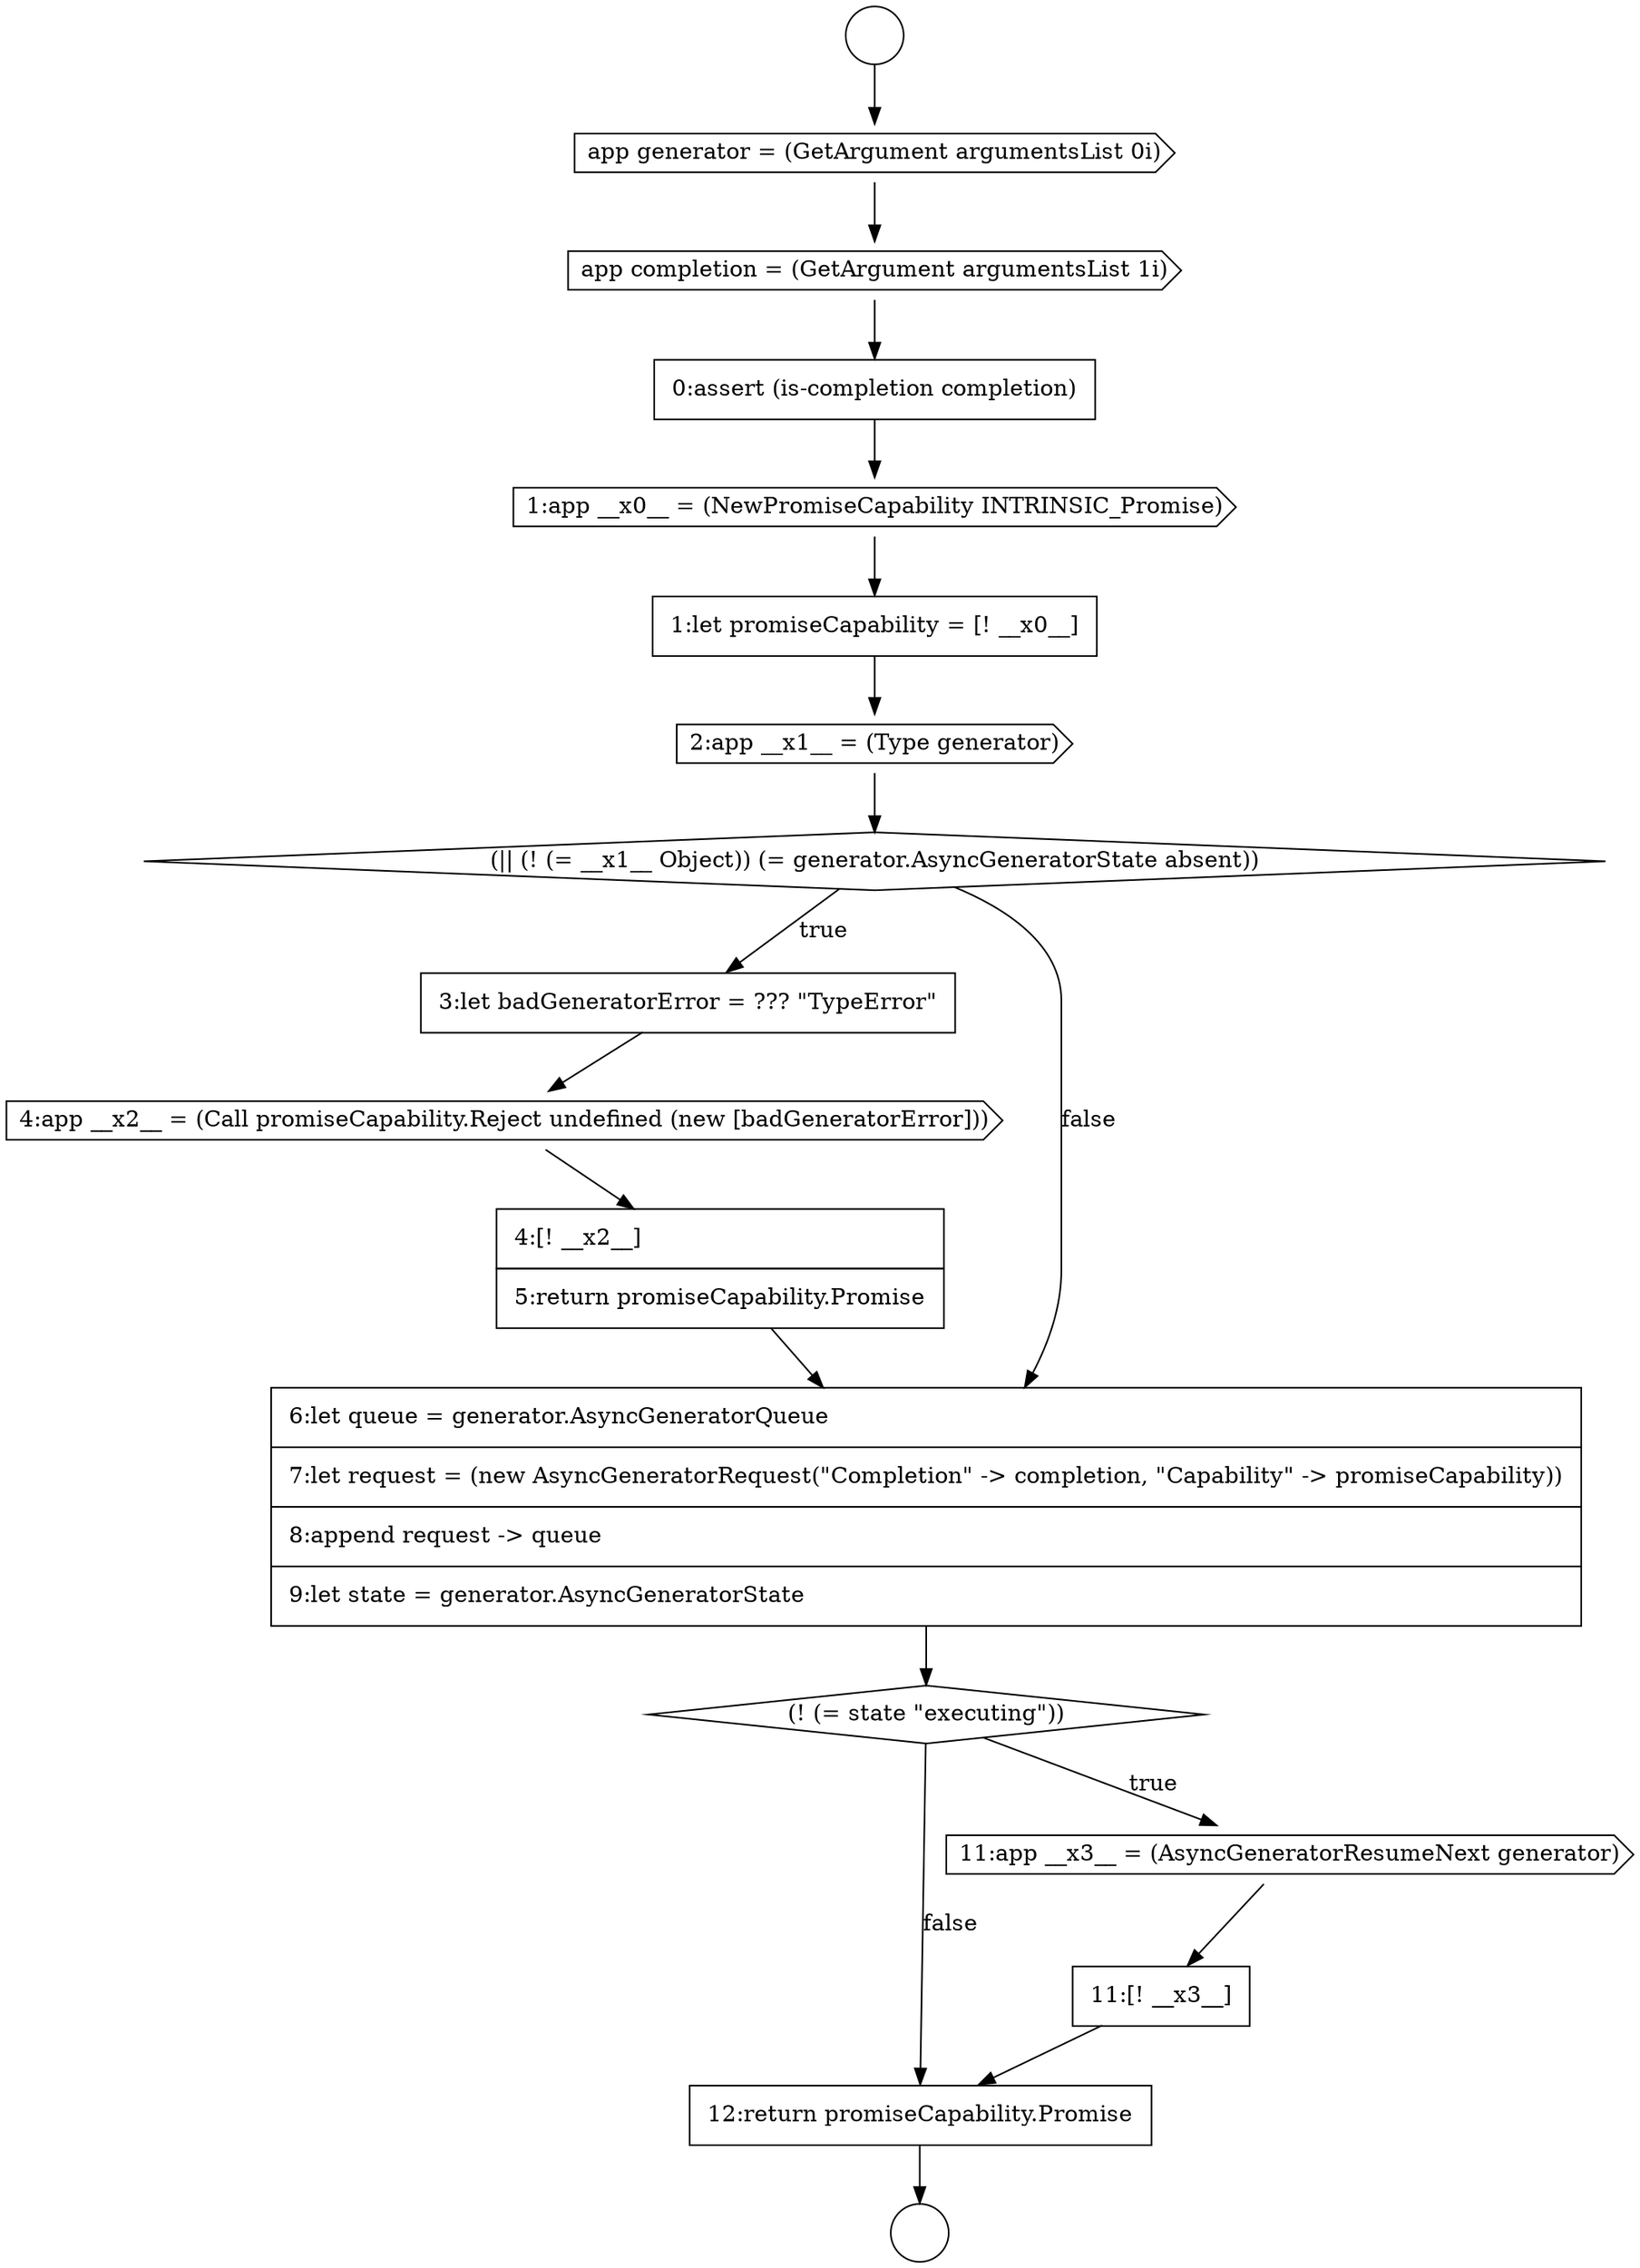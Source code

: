 digraph {
  node17343 [shape=cds, label=<<font color="black">4:app __x2__ = (Call promiseCapability.Reject undefined (new [badGeneratorError]))</font>> color="black" fillcolor="white" style=filled]
  node17339 [shape=none, margin=0, label=<<font color="black">
    <table border="0" cellborder="1" cellspacing="0" cellpadding="10">
      <tr><td align="left">1:let promiseCapability = [! __x0__]</td></tr>
    </table>
  </font>> color="black" fillcolor="white" style=filled]
  node17334 [shape=circle label=" " color="black" fillcolor="white" style=filled]
  node17342 [shape=none, margin=0, label=<<font color="black">
    <table border="0" cellborder="1" cellspacing="0" cellpadding="10">
      <tr><td align="left">3:let badGeneratorError = ??? &quot;TypeError&quot;</td></tr>
    </table>
  </font>> color="black" fillcolor="white" style=filled]
  node17349 [shape=none, margin=0, label=<<font color="black">
    <table border="0" cellborder="1" cellspacing="0" cellpadding="10">
      <tr><td align="left">12:return promiseCapability.Promise</td></tr>
    </table>
  </font>> color="black" fillcolor="white" style=filled]
  node17346 [shape=diamond, label=<<font color="black">(! (= state &quot;executing&quot;))</font>> color="black" fillcolor="white" style=filled]
  node17345 [shape=none, margin=0, label=<<font color="black">
    <table border="0" cellborder="1" cellspacing="0" cellpadding="10">
      <tr><td align="left">6:let queue = generator.AsyncGeneratorQueue</td></tr>
      <tr><td align="left">7:let request = (new AsyncGeneratorRequest(&quot;Completion&quot; -&gt; completion, &quot;Capability&quot; -&gt; promiseCapability))</td></tr>
      <tr><td align="left">8:append request -&gt; queue</td></tr>
      <tr><td align="left">9:let state = generator.AsyncGeneratorState</td></tr>
    </table>
  </font>> color="black" fillcolor="white" style=filled]
  node17335 [shape=cds, label=<<font color="black">app generator = (GetArgument argumentsList 0i)</font>> color="black" fillcolor="white" style=filled]
  node17338 [shape=cds, label=<<font color="black">1:app __x0__ = (NewPromiseCapability INTRINSIC_Promise)</font>> color="black" fillcolor="white" style=filled]
  node17341 [shape=diamond, label=<<font color="black">(|| (! (= __x1__ Object)) (= generator.AsyncGeneratorState absent))</font>> color="black" fillcolor="white" style=filled]
  node17344 [shape=none, margin=0, label=<<font color="black">
    <table border="0" cellborder="1" cellspacing="0" cellpadding="10">
      <tr><td align="left">4:[! __x2__]</td></tr>
      <tr><td align="left">5:return promiseCapability.Promise</td></tr>
    </table>
  </font>> color="black" fillcolor="white" style=filled]
  node17337 [shape=none, margin=0, label=<<font color="black">
    <table border="0" cellborder="1" cellspacing="0" cellpadding="10">
      <tr><td align="left">0:assert (is-completion completion)</td></tr>
    </table>
  </font>> color="black" fillcolor="white" style=filled]
  node17348 [shape=none, margin=0, label=<<font color="black">
    <table border="0" cellborder="1" cellspacing="0" cellpadding="10">
      <tr><td align="left">11:[! __x3__]</td></tr>
    </table>
  </font>> color="black" fillcolor="white" style=filled]
  node17333 [shape=circle label=" " color="black" fillcolor="white" style=filled]
  node17340 [shape=cds, label=<<font color="black">2:app __x1__ = (Type generator)</font>> color="black" fillcolor="white" style=filled]
  node17336 [shape=cds, label=<<font color="black">app completion = (GetArgument argumentsList 1i)</font>> color="black" fillcolor="white" style=filled]
  node17347 [shape=cds, label=<<font color="black">11:app __x3__ = (AsyncGeneratorResumeNext generator)</font>> color="black" fillcolor="white" style=filled]
  node17345 -> node17346 [ color="black"]
  node17348 -> node17349 [ color="black"]
  node17335 -> node17336 [ color="black"]
  node17333 -> node17335 [ color="black"]
  node17344 -> node17345 [ color="black"]
  node17343 -> node17344 [ color="black"]
  node17341 -> node17342 [label=<<font color="black">true</font>> color="black"]
  node17341 -> node17345 [label=<<font color="black">false</font>> color="black"]
  node17347 -> node17348 [ color="black"]
  node17349 -> node17334 [ color="black"]
  node17342 -> node17343 [ color="black"]
  node17339 -> node17340 [ color="black"]
  node17346 -> node17347 [label=<<font color="black">true</font>> color="black"]
  node17346 -> node17349 [label=<<font color="black">false</font>> color="black"]
  node17340 -> node17341 [ color="black"]
  node17336 -> node17337 [ color="black"]
  node17338 -> node17339 [ color="black"]
  node17337 -> node17338 [ color="black"]
}
